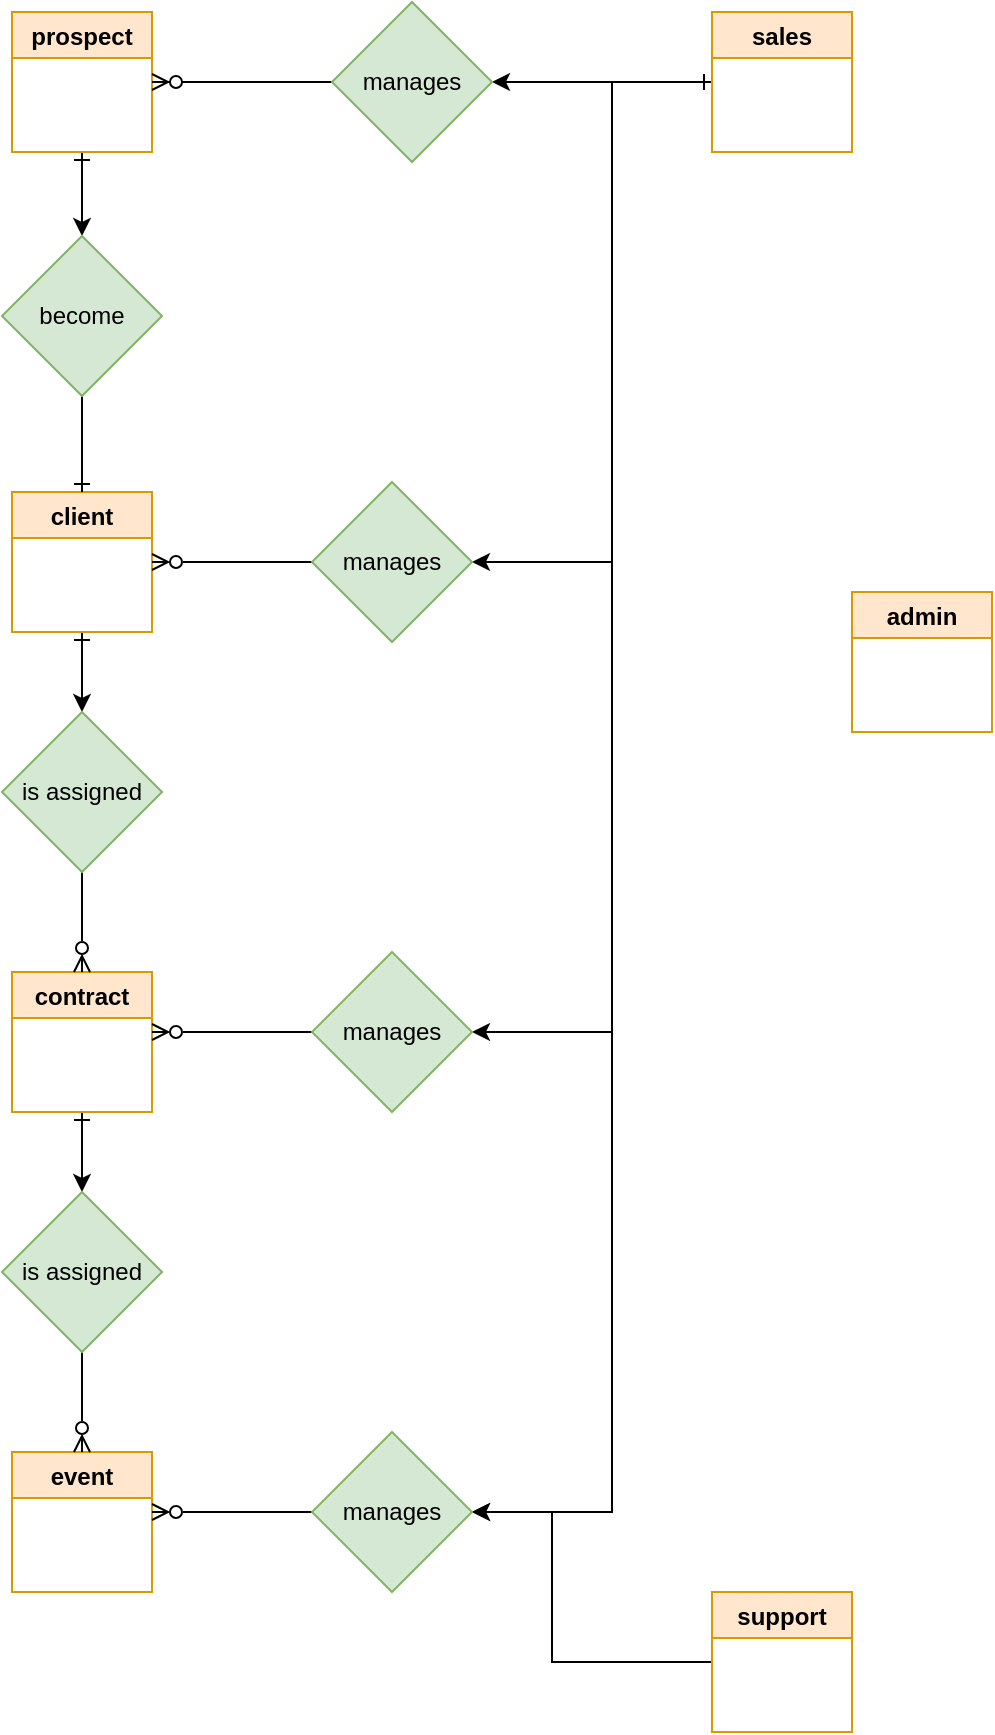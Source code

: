<mxfile version="15.5.4" type="embed"><diagram id="Kf3mRJmbqOAMH1zy04or" name="Page-1"><mxGraphModel dx="1064" dy="615" grid="1" gridSize="10" guides="1" tooltips="1" connect="1" arrows="1" fold="1" page="1" pageScale="1" pageWidth="850" pageHeight="1100" math="0" shadow="0"><root><mxCell id="0"/><mxCell id="1" parent="0"/><mxCell id="10" value="" style="edgeStyle=orthogonalEdgeStyle;rounded=0;orthogonalLoop=1;jettySize=auto;html=1;startArrow=ERone;startFill=0;" edge="1" parent="1" source="2" target="9"><mxGeometry relative="1" as="geometry"/></mxCell><mxCell id="2" value="prospect" style="swimlane;fillColor=#ffe6cc;strokeColor=#d79b00;" vertex="1" parent="1"><mxGeometry x="60" y="120" width="70" height="70" as="geometry"/></mxCell><mxCell id="20" style="edgeStyle=orthogonalEdgeStyle;rounded=0;orthogonalLoop=1;jettySize=auto;html=1;exitX=0.5;exitY=1;exitDx=0;exitDy=0;entryX=0.5;entryY=0;entryDx=0;entryDy=0;startArrow=ERone;startFill=0;" edge="1" parent="1" source="3" target="19"><mxGeometry relative="1" as="geometry"/></mxCell><mxCell id="3" value="client" style="swimlane;fillColor=#ffe6cc;strokeColor=#d79b00;" vertex="1" parent="1"><mxGeometry x="60" y="360" width="70" height="70" as="geometry"/></mxCell><mxCell id="23" style="edgeStyle=orthogonalEdgeStyle;rounded=0;orthogonalLoop=1;jettySize=auto;html=1;exitX=0.5;exitY=1;exitDx=0;exitDy=0;entryX=0.5;entryY=0;entryDx=0;entryDy=0;startArrow=ERone;startFill=0;" edge="1" parent="1" source="4" target="22"><mxGeometry relative="1" as="geometry"/></mxCell><mxCell id="4" value="contract" style="swimlane;fillColor=#ffe6cc;strokeColor=#d79b00;" vertex="1" parent="1"><mxGeometry x="60" y="600" width="70" height="70" as="geometry"/></mxCell><mxCell id="5" value="event" style="swimlane;fillColor=#ffe6cc;strokeColor=#d79b00;" vertex="1" parent="1"><mxGeometry x="60" y="840" width="70" height="70" as="geometry"/></mxCell><mxCell id="44" style="edgeStyle=orthogonalEdgeStyle;rounded=0;orthogonalLoop=1;jettySize=auto;html=1;exitX=0;exitY=0.5;exitDx=0;exitDy=0;entryX=1;entryY=0.5;entryDx=0;entryDy=0;startArrow=ERone;startFill=0;" edge="1" parent="1" source="6" target="12"><mxGeometry relative="1" as="geometry"/></mxCell><mxCell id="45" style="edgeStyle=orthogonalEdgeStyle;rounded=0;orthogonalLoop=1;jettySize=auto;html=1;exitX=0;exitY=0.5;exitDx=0;exitDy=0;startArrow=ERone;startFill=0;endArrow=classic;endFill=1;entryX=1;entryY=0.5;entryDx=0;entryDy=0;" edge="1" parent="1" source="6" target="16"><mxGeometry relative="1" as="geometry"><mxPoint x="390" y="180" as="targetPoint"/><Array as="points"><mxPoint x="360" y="155"/><mxPoint x="360" y="395"/></Array></mxGeometry></mxCell><mxCell id="46" style="edgeStyle=orthogonalEdgeStyle;rounded=0;orthogonalLoop=1;jettySize=auto;html=1;exitX=0;exitY=0.5;exitDx=0;exitDy=0;entryX=1;entryY=0.5;entryDx=0;entryDy=0;startArrow=none;startFill=0;endArrow=classic;endFill=1;" edge="1" parent="1" source="6" target="25"><mxGeometry relative="1" as="geometry"><Array as="points"><mxPoint x="360" y="155"/><mxPoint x="360" y="630"/></Array></mxGeometry></mxCell><mxCell id="47" style="edgeStyle=orthogonalEdgeStyle;rounded=0;orthogonalLoop=1;jettySize=auto;html=1;exitX=0;exitY=0.5;exitDx=0;exitDy=0;startArrow=none;startFill=0;endArrow=classic;endFill=1;entryX=1;entryY=0.5;entryDx=0;entryDy=0;" edge="1" parent="1" source="6" target="31"><mxGeometry relative="1" as="geometry"><mxPoint x="390" y="490" as="targetPoint"/><Array as="points"><mxPoint x="360" y="155"/><mxPoint x="360" y="870"/></Array></mxGeometry></mxCell><mxCell id="6" value="sales" style="swimlane;fillColor=#ffe6cc;strokeColor=#d79b00;" vertex="1" parent="1"><mxGeometry x="410" y="120" width="70" height="70" as="geometry"/></mxCell><mxCell id="35" style="edgeStyle=orthogonalEdgeStyle;rounded=0;orthogonalLoop=1;jettySize=auto;html=1;exitX=0;exitY=0.5;exitDx=0;exitDy=0;entryX=1;entryY=0.5;entryDx=0;entryDy=0;" edge="1" parent="1" source="7" target="31"><mxGeometry relative="1" as="geometry"><Array as="points"><mxPoint x="330" y="945"/><mxPoint x="330" y="870"/></Array></mxGeometry></mxCell><mxCell id="7" value="support" style="swimlane;fillColor=#ffe6cc;strokeColor=#d79b00;" vertex="1" parent="1"><mxGeometry x="410" y="910" width="70" height="70" as="geometry"/></mxCell><mxCell id="8" value="admin" style="swimlane;fillColor=#ffe6cc;strokeColor=#d79b00;" vertex="1" parent="1"><mxGeometry x="480" y="410" width="70" height="70" as="geometry"/></mxCell><mxCell id="11" style="edgeStyle=orthogonalEdgeStyle;rounded=0;orthogonalLoop=1;jettySize=auto;html=1;exitX=0.5;exitY=1;exitDx=0;exitDy=0;entryX=0.5;entryY=0;entryDx=0;entryDy=0;endArrow=ERone;endFill=0;" edge="1" parent="1" source="9" target="3"><mxGeometry relative="1" as="geometry"/></mxCell><mxCell id="9" value="become" style="rhombus;whiteSpace=wrap;html=1;fillColor=#d5e8d4;strokeColor=#82b366;" vertex="1" parent="1"><mxGeometry x="55" y="232" width="80" height="80" as="geometry"/></mxCell><mxCell id="17" style="edgeStyle=orthogonalEdgeStyle;rounded=0;orthogonalLoop=1;jettySize=auto;html=1;entryX=1;entryY=0.5;entryDx=0;entryDy=0;endArrow=ERzeroToMany;endFill=0;" edge="1" parent="1" source="16" target="3"><mxGeometry relative="1" as="geometry"/></mxCell><mxCell id="16" value="manages" style="rhombus;whiteSpace=wrap;html=1;fillColor=#d5e8d4;strokeColor=#82b366;" vertex="1" parent="1"><mxGeometry x="210" y="355" width="80" height="80" as="geometry"/></mxCell><mxCell id="21" style="edgeStyle=orthogonalEdgeStyle;rounded=0;orthogonalLoop=1;jettySize=auto;html=1;exitX=0.5;exitY=1;exitDx=0;exitDy=0;entryX=0.5;entryY=0;entryDx=0;entryDy=0;startArrow=none;startFill=0;endArrow=ERzeroToMany;endFill=0;" edge="1" parent="1" source="19" target="4"><mxGeometry relative="1" as="geometry"/></mxCell><mxCell id="19" value="is assigned" style="rhombus;whiteSpace=wrap;html=1;fillColor=#d5e8d4;strokeColor=#82b366;" vertex="1" parent="1"><mxGeometry x="55" y="470" width="80" height="80" as="geometry"/></mxCell><mxCell id="24" style="edgeStyle=orthogonalEdgeStyle;rounded=0;orthogonalLoop=1;jettySize=auto;html=1;exitX=0.5;exitY=1;exitDx=0;exitDy=0;entryX=0.5;entryY=0;entryDx=0;entryDy=0;startArrow=none;startFill=0;endArrow=ERzeroToMany;endFill=0;" edge="1" parent="1" source="22" target="5"><mxGeometry relative="1" as="geometry"/></mxCell><mxCell id="22" value="is assigned" style="rhombus;whiteSpace=wrap;html=1;fillColor=#d5e8d4;strokeColor=#82b366;" vertex="1" parent="1"><mxGeometry x="55" y="710" width="80" height="80" as="geometry"/></mxCell><mxCell id="27" style="edgeStyle=orthogonalEdgeStyle;rounded=0;orthogonalLoop=1;jettySize=auto;html=1;exitX=0;exitY=0.5;exitDx=0;exitDy=0;endArrow=ERzeroToMany;endFill=0;" edge="1" parent="1" source="25"><mxGeometry relative="1" as="geometry"><mxPoint x="130" y="630" as="targetPoint"/></mxGeometry></mxCell><mxCell id="25" value="manages" style="rhombus;whiteSpace=wrap;html=1;fillColor=#d5e8d4;strokeColor=#82b366;" vertex="1" parent="1"><mxGeometry x="210" y="590" width="80" height="80" as="geometry"/></mxCell><mxCell id="32" style="edgeStyle=orthogonalEdgeStyle;rounded=0;orthogonalLoop=1;jettySize=auto;html=1;exitX=0;exitY=0.5;exitDx=0;exitDy=0;endArrow=ERzeroToMany;endFill=0;" edge="1" parent="1" source="31"><mxGeometry relative="1" as="geometry"><mxPoint x="130" y="870" as="targetPoint"/></mxGeometry></mxCell><mxCell id="31" value="manages" style="rhombus;whiteSpace=wrap;html=1;fillColor=#d5e8d4;strokeColor=#82b366;" vertex="1" parent="1"><mxGeometry x="210" y="830" width="80" height="80" as="geometry"/></mxCell><mxCell id="41" value="" style="edgeStyle=entityRelationEdgeStyle;fontSize=12;html=1;endArrow=ERzeroToMany;startArrow=none;rounded=0;entryX=1;entryY=0.5;entryDx=0;entryDy=0;startFill=0;" edge="1" parent="1" source="12" target="2"><mxGeometry width="100" height="100" relative="1" as="geometry"><mxPoint x="380" y="150" as="sourcePoint"/><mxPoint x="230" y="212" as="targetPoint"/></mxGeometry></mxCell><mxCell id="12" value="manages" style="rhombus;whiteSpace=wrap;html=1;fillColor=#d5e8d4;strokeColor=#82b366;" vertex="1" parent="1"><mxGeometry x="220" y="115" width="80" height="80" as="geometry"/></mxCell></root></mxGraphModel></diagram></mxfile>